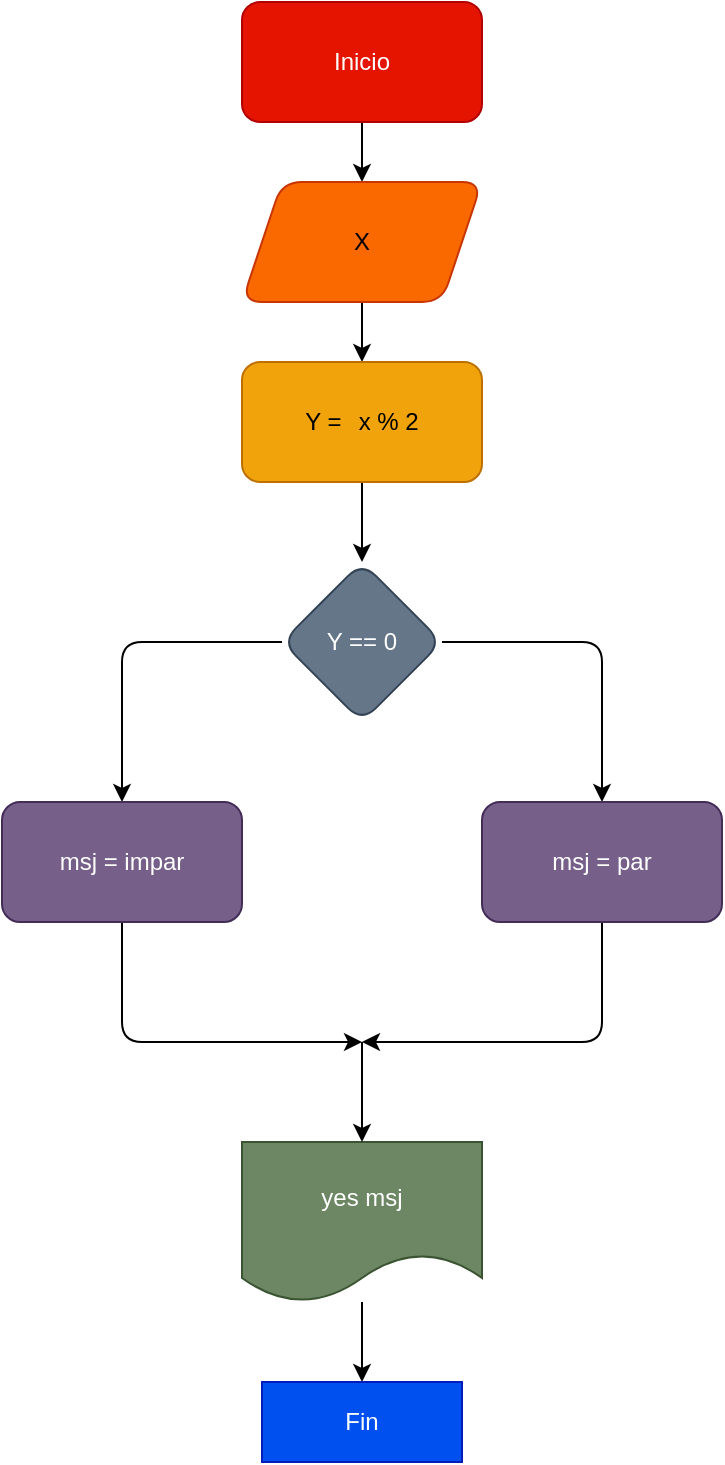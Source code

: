 <mxfile>
    <diagram id="3blu5g-TH1eg3tt1ENIN" name="Página-1">
        <mxGraphModel dx="474" dy="411" grid="1" gridSize="10" guides="1" tooltips="1" connect="1" arrows="1" fold="1" page="1" pageScale="1" pageWidth="827" pageHeight="1169" math="0" shadow="0">
            <root>
                <mxCell id="0"/>
                <mxCell id="1" parent="0"/>
                <mxCell id="4" value="" style="edgeStyle=none;html=1;" edge="1" parent="1" source="2" target="3">
                    <mxGeometry relative="1" as="geometry"/>
                </mxCell>
                <mxCell id="2" value="Inicio&lt;br&gt;" style="rounded=1;whiteSpace=wrap;html=1;fillColor=#e51400;fontColor=#ffffff;strokeColor=#B20000;" vertex="1" parent="1">
                    <mxGeometry x="160" y="40" width="120" height="60" as="geometry"/>
                </mxCell>
                <mxCell id="6" value="" style="edgeStyle=none;html=1;" edge="1" parent="1" source="3" target="5">
                    <mxGeometry relative="1" as="geometry"/>
                </mxCell>
                <mxCell id="3" value="X" style="shape=parallelogram;perimeter=parallelogramPerimeter;whiteSpace=wrap;html=1;fixedSize=1;rounded=1;fillColor=#fa6800;fontColor=#000000;strokeColor=#C73500;" vertex="1" parent="1">
                    <mxGeometry x="160" y="130" width="120" height="60" as="geometry"/>
                </mxCell>
                <mxCell id="12" value="" style="edgeStyle=none;html=1;" edge="1" parent="1" source="5" target="11">
                    <mxGeometry relative="1" as="geometry"/>
                </mxCell>
                <mxCell id="5" value="Y =&amp;nbsp;&lt;span style=&quot;white-space: pre;&quot;&gt;&#9;&lt;/span&gt;x % 2" style="whiteSpace=wrap;html=1;rounded=1;fillColor=#f0a30a;fontColor=#000000;strokeColor=#BD7000;" vertex="1" parent="1">
                    <mxGeometry x="160" y="220" width="120" height="60" as="geometry"/>
                </mxCell>
                <mxCell id="14" value="" style="edgeStyle=none;html=1;" edge="1" parent="1" source="11" target="13">
                    <mxGeometry relative="1" as="geometry">
                        <Array as="points">
                            <mxPoint x="340" y="360"/>
                        </Array>
                    </mxGeometry>
                </mxCell>
                <mxCell id="16" value="" style="edgeStyle=none;html=1;" edge="1" parent="1" source="11" target="15">
                    <mxGeometry relative="1" as="geometry">
                        <Array as="points">
                            <mxPoint x="100" y="360"/>
                        </Array>
                    </mxGeometry>
                </mxCell>
                <mxCell id="11" value="Y == 0" style="rhombus;whiteSpace=wrap;html=1;fillColor=#647687;strokeColor=#314354;fontColor=#ffffff;rounded=1;" vertex="1" parent="1">
                    <mxGeometry x="180" y="320" width="80" height="80" as="geometry"/>
                </mxCell>
                <mxCell id="24" style="edgeStyle=none;html=1;exitX=0.5;exitY=1;exitDx=0;exitDy=0;" edge="1" parent="1" source="13">
                    <mxGeometry relative="1" as="geometry">
                        <mxPoint x="220" y="560" as="targetPoint"/>
                        <Array as="points">
                            <mxPoint x="340" y="560"/>
                        </Array>
                    </mxGeometry>
                </mxCell>
                <mxCell id="13" value="msj = par" style="whiteSpace=wrap;html=1;fillColor=#76608a;strokeColor=#432D57;fontColor=#ffffff;rounded=1;" vertex="1" parent="1">
                    <mxGeometry x="280" y="440" width="120" height="60" as="geometry"/>
                </mxCell>
                <mxCell id="23" style="edgeStyle=none;html=1;" edge="1" parent="1" source="15">
                    <mxGeometry relative="1" as="geometry">
                        <mxPoint x="220" y="560" as="targetPoint"/>
                        <Array as="points">
                            <mxPoint x="100" y="560"/>
                        </Array>
                    </mxGeometry>
                </mxCell>
                <mxCell id="15" value="msj = impar" style="whiteSpace=wrap;html=1;fillColor=#76608a;strokeColor=#432D57;fontColor=#ffffff;rounded=1;" vertex="1" parent="1">
                    <mxGeometry x="40" y="440" width="120" height="60" as="geometry"/>
                </mxCell>
                <mxCell id="22" value="" style="edgeStyle=none;html=1;" edge="1" parent="1" source="19" target="21">
                    <mxGeometry relative="1" as="geometry"/>
                </mxCell>
                <mxCell id="19" value="yes msj" style="shape=document;whiteSpace=wrap;html=1;boundedLbl=1;fillColor=#6d8764;fontColor=#ffffff;strokeColor=#3A5431;" vertex="1" parent="1">
                    <mxGeometry x="160" y="610" width="120" height="80" as="geometry"/>
                </mxCell>
                <mxCell id="21" value="Fin" style="whiteSpace=wrap;html=1;fillColor=#0050ef;strokeColor=#001DBC;fontColor=#ffffff;" vertex="1" parent="1">
                    <mxGeometry x="170" y="730" width="100" height="40" as="geometry"/>
                </mxCell>
                <mxCell id="25" value="" style="curved=1;endArrow=classic;html=1;entryX=0.5;entryY=0;entryDx=0;entryDy=0;" edge="1" parent="1" target="19">
                    <mxGeometry width="50" height="50" relative="1" as="geometry">
                        <mxPoint x="220" y="560" as="sourcePoint"/>
                        <mxPoint x="220" y="590" as="targetPoint"/>
                        <Array as="points">
                            <mxPoint x="220" y="590"/>
                        </Array>
                    </mxGeometry>
                </mxCell>
            </root>
        </mxGraphModel>
    </diagram>
</mxfile>
